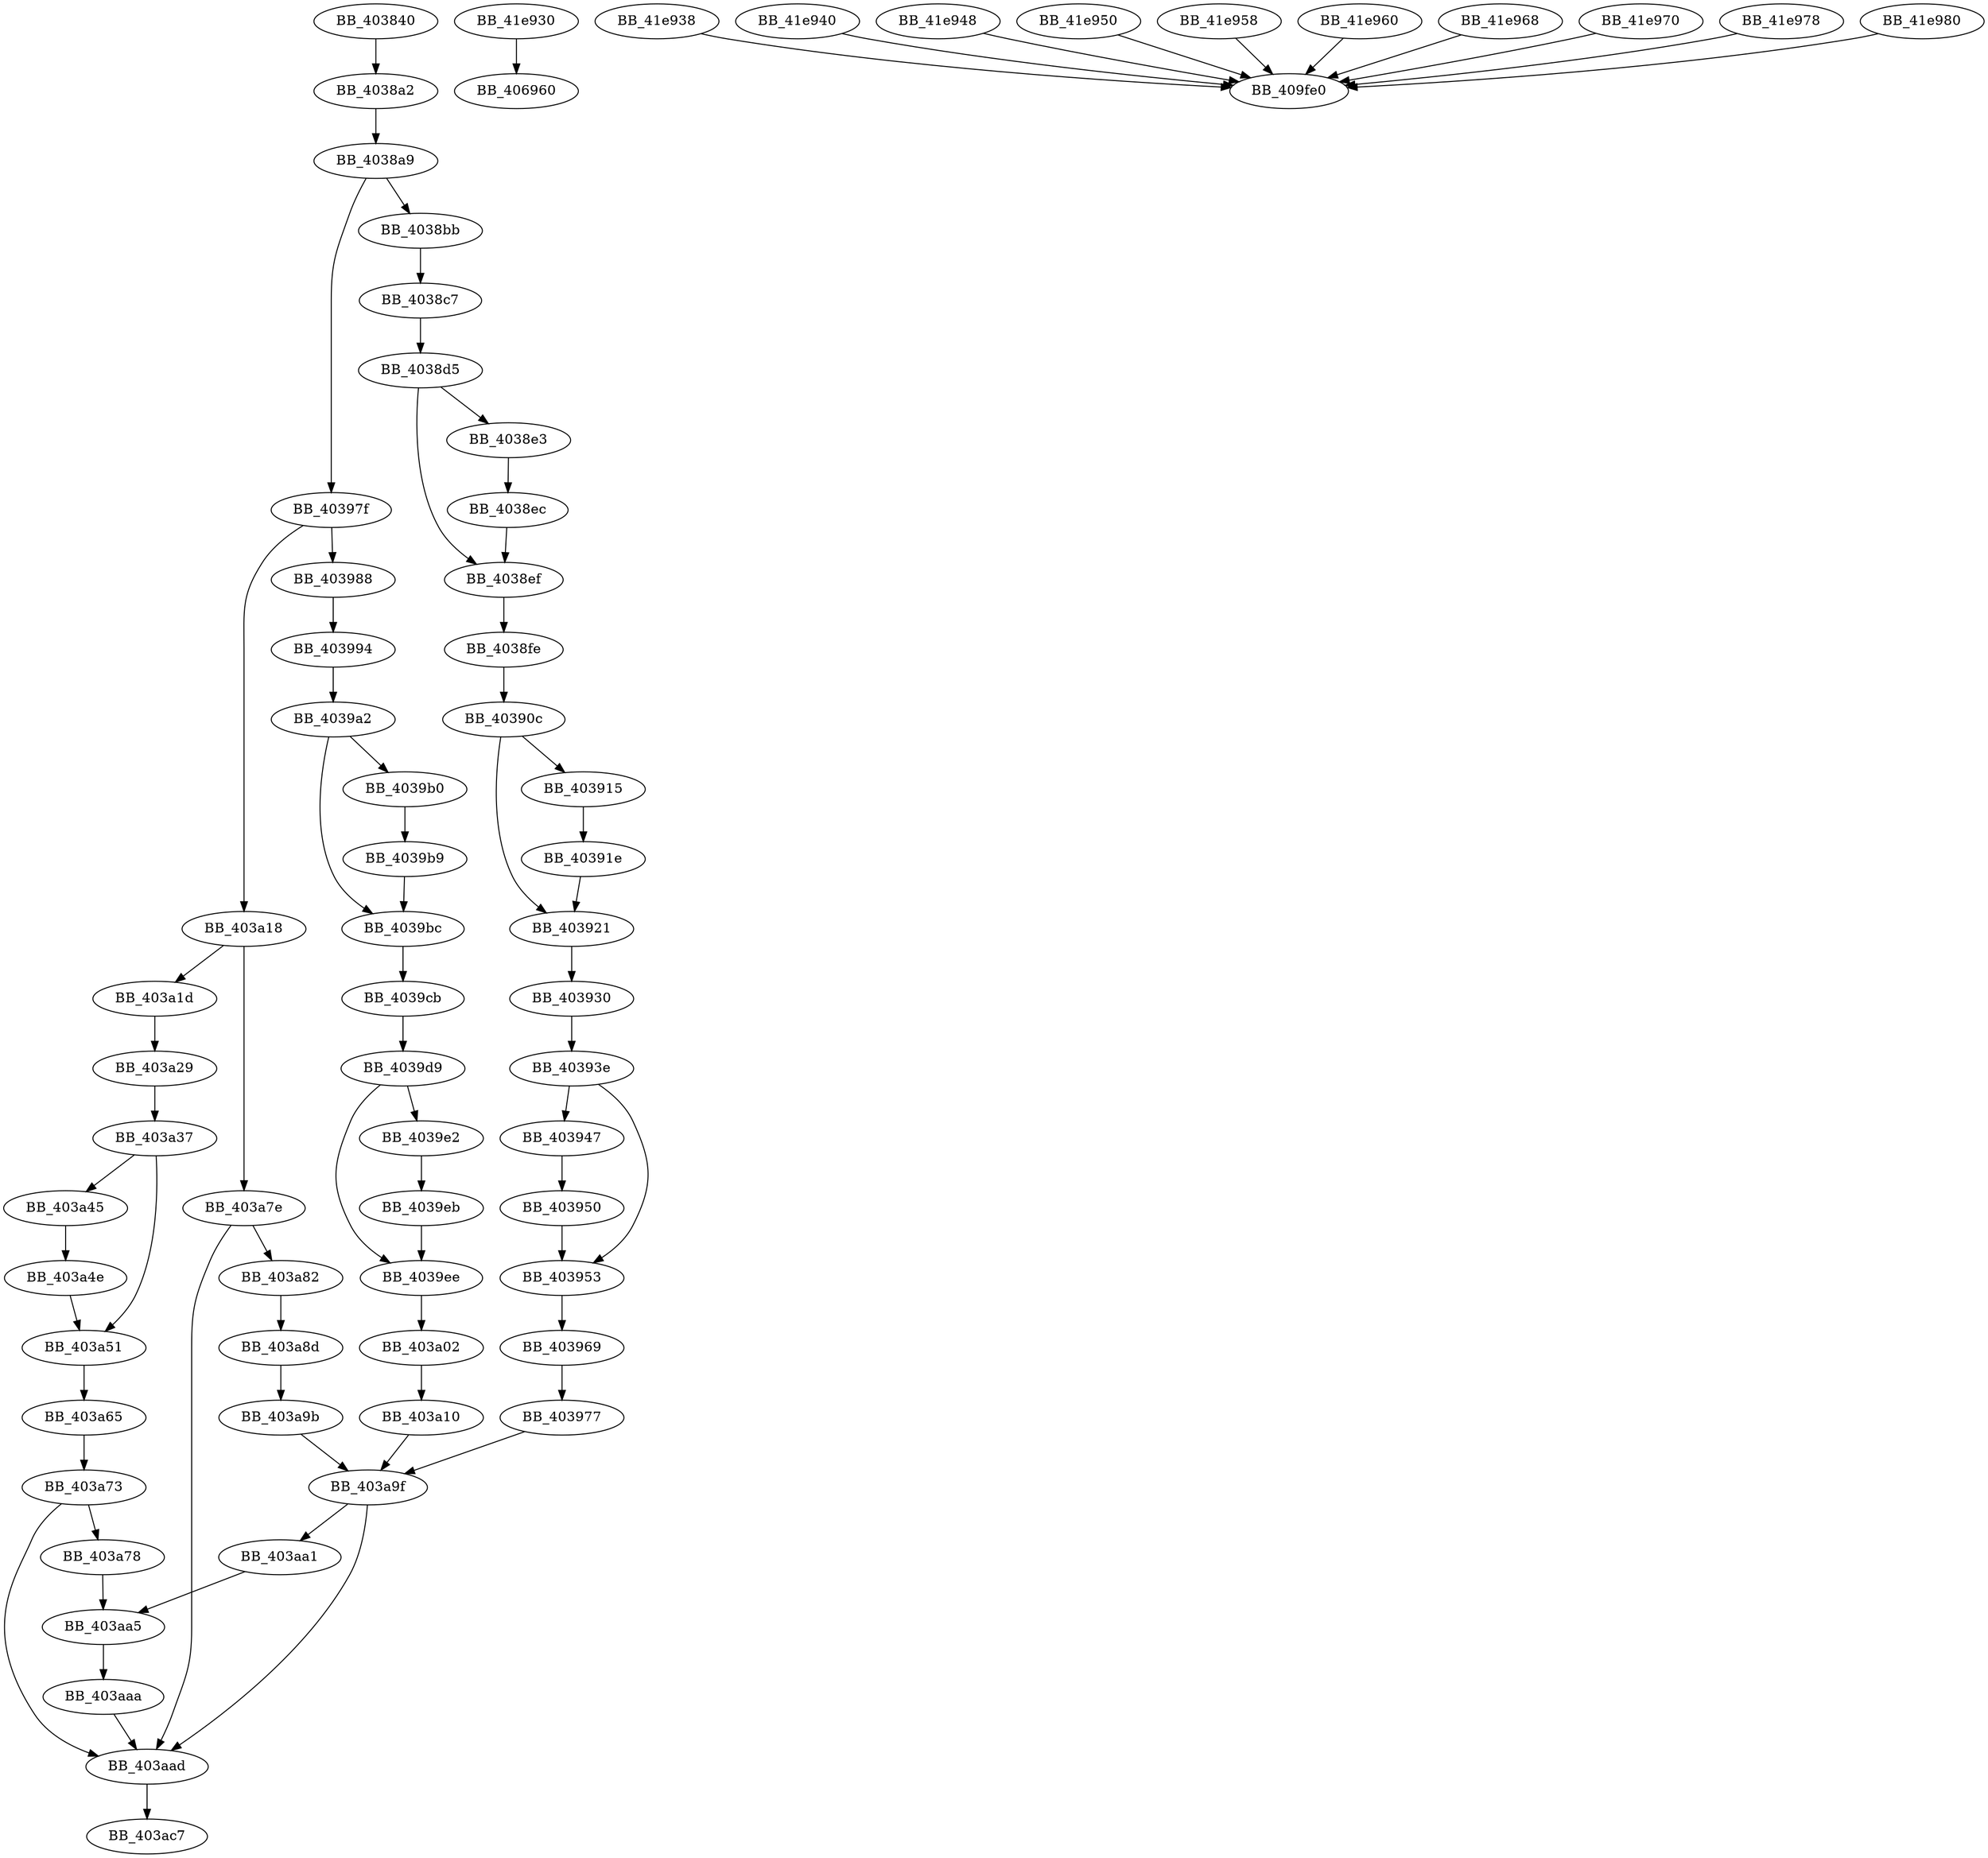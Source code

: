 DiGraph sub_403840{
BB_403840->BB_4038a2
BB_4038a2->BB_4038a9
BB_4038a9->BB_4038bb
BB_4038a9->BB_40397f
BB_4038bb->BB_4038c7
BB_4038c7->BB_4038d5
BB_4038d5->BB_4038e3
BB_4038d5->BB_4038ef
BB_4038e3->BB_4038ec
BB_4038ec->BB_4038ef
BB_4038ef->BB_4038fe
BB_4038fe->BB_40390c
BB_40390c->BB_403915
BB_40390c->BB_403921
BB_403915->BB_40391e
BB_40391e->BB_403921
BB_403921->BB_403930
BB_403930->BB_40393e
BB_40393e->BB_403947
BB_40393e->BB_403953
BB_403947->BB_403950
BB_403950->BB_403953
BB_403953->BB_403969
BB_403969->BB_403977
BB_403977->BB_403a9f
BB_40397f->BB_403988
BB_40397f->BB_403a18
BB_403988->BB_403994
BB_403994->BB_4039a2
BB_4039a2->BB_4039b0
BB_4039a2->BB_4039bc
BB_4039b0->BB_4039b9
BB_4039b9->BB_4039bc
BB_4039bc->BB_4039cb
BB_4039cb->BB_4039d9
BB_4039d9->BB_4039e2
BB_4039d9->BB_4039ee
BB_4039e2->BB_4039eb
BB_4039eb->BB_4039ee
BB_4039ee->BB_403a02
BB_403a02->BB_403a10
BB_403a10->BB_403a9f
BB_403a18->BB_403a1d
BB_403a18->BB_403a7e
BB_403a1d->BB_403a29
BB_403a29->BB_403a37
BB_403a37->BB_403a45
BB_403a37->BB_403a51
BB_403a45->BB_403a4e
BB_403a4e->BB_403a51
BB_403a51->BB_403a65
BB_403a65->BB_403a73
BB_403a73->BB_403a78
BB_403a73->BB_403aad
BB_403a78->BB_403aa5
BB_403a7e->BB_403a82
BB_403a7e->BB_403aad
BB_403a82->BB_403a8d
BB_403a8d->BB_403a9b
BB_403a9b->BB_403a9f
BB_403a9f->BB_403aa1
BB_403a9f->BB_403aad
BB_403aa1->BB_403aa5
BB_403aa5->BB_403aaa
BB_403aaa->BB_403aad
BB_403aad->BB_403ac7
BB_41e930->BB_406960
BB_41e938->BB_409fe0
BB_41e940->BB_409fe0
BB_41e948->BB_409fe0
BB_41e950->BB_409fe0
BB_41e958->BB_409fe0
BB_41e960->BB_409fe0
BB_41e968->BB_409fe0
BB_41e970->BB_409fe0
BB_41e978->BB_409fe0
BB_41e980->BB_409fe0
}
